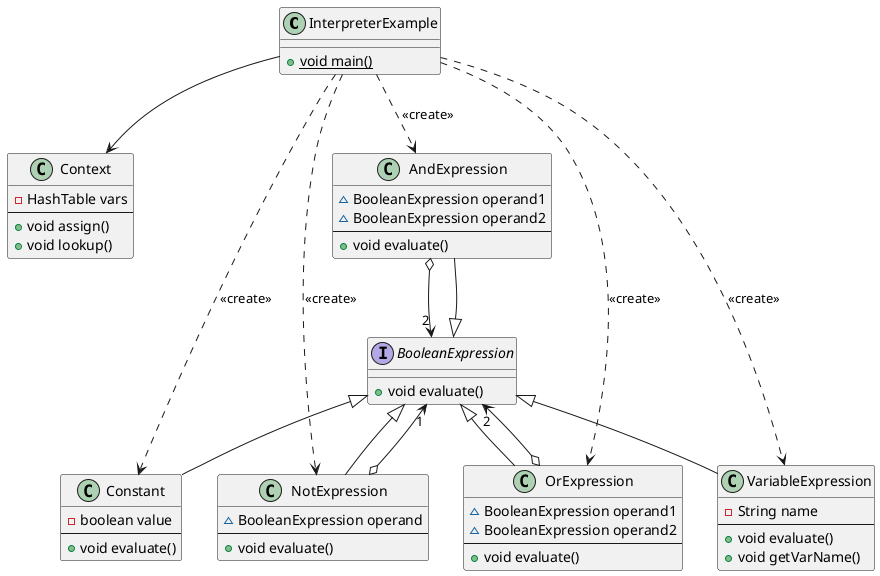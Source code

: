 @startuml
	
		class InterpreterExample {
			{static} +void main()
		}
		
		interface BooleanExpression {
			+void evaluate()
		}
		
		class Context {
			-HashTable vars
			--
			+void assign()
			+void lookup()
		}
		
		class AndExpression {
			~BooleanExpression operand1
			~BooleanExpression operand2
			--
			+void evaluate()
		}
		
		class Constant {
			-boolean value
			--
			+void evaluate()
		}
		
		class NotExpression {
			~BooleanExpression operand
			--
			+void evaluate()
		}
		
		class OrExpression {
			~BooleanExpression operand1
			~BooleanExpression operand2
			--
			+void evaluate()
		}
		
		class VariableExpression {
			-String name
			--
			+void evaluate()
			+void getVarName()
		}
		
		BooleanExpression <|-- AndExpression
		BooleanExpression <|-- Constant
		BooleanExpression <|-- NotExpression
		BooleanExpression <|-- OrExpression
		BooleanExpression <|-- VariableExpression
		
		AndExpression o--> "2" BooleanExpression
		OrExpression o--> "2" BooleanExpression
		NotExpression o--> "1" BooleanExpression
		
		InterpreterExample ..> VariableExpression: <<create>>
		InterpreterExample ..> OrExpression: <<create>>
		InterpreterExample ..> AndExpression: <<create>>
		InterpreterExample ..> Constant: <<create>>
		InterpreterExample ..> NotExpression: <<create>>
		
		InterpreterExample --> Context
	
	@enduml